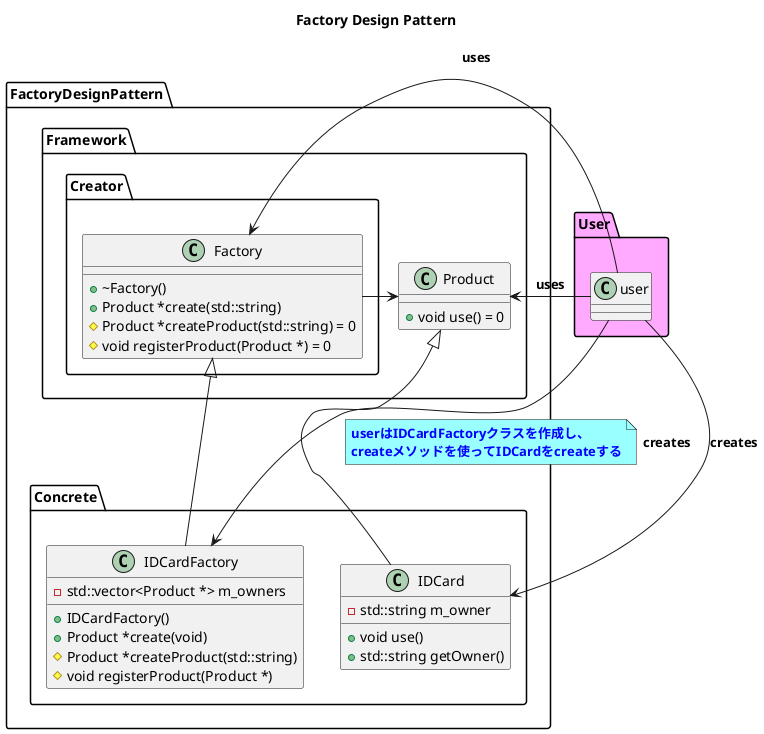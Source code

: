 @startuml{factory.png}
title Factory Design Pattern

package User #FFAAFF
{
    class user
}

package FactoryDesignPattern
{
    package Framework
    {
        package Creator
        {
        class Factory
        {
                + ~Factory()
                + Product *create(std::string)
                # Product *createProduct(std::string) = 0
                # void registerProduct(Product *) = 0
            }
        }
            class Product
            {
                + void use() = 0
            }
    }
    package Concrete
    {
        class IDCardFactory
        {
            - std::vector<Product *> m_owners
            + IDCardFactory()
            + Product *create(void)
            # Product *createProduct(std::string)
            # void registerProduct(Product *)
        }
        class IDCard
        {
            - std::string m_owner
            + void use()
            + std::string getOwner()
        }
    }
}

Factory <|-- IDCardFactory
Factory -> Product 

Product <|-- IDCard

user -> IDCardFactory : <b>creates
note left on link #99FFFF
<font color=blue><b>userはIDCardFactoryクラスを作成し、
<font color=blue><b>createメソッドを使ってIDCardをcreateする
end note
user -> IDCard : <b>creates
user -> Factory : <b>uses
user -> Product : <b>uses

@enduml